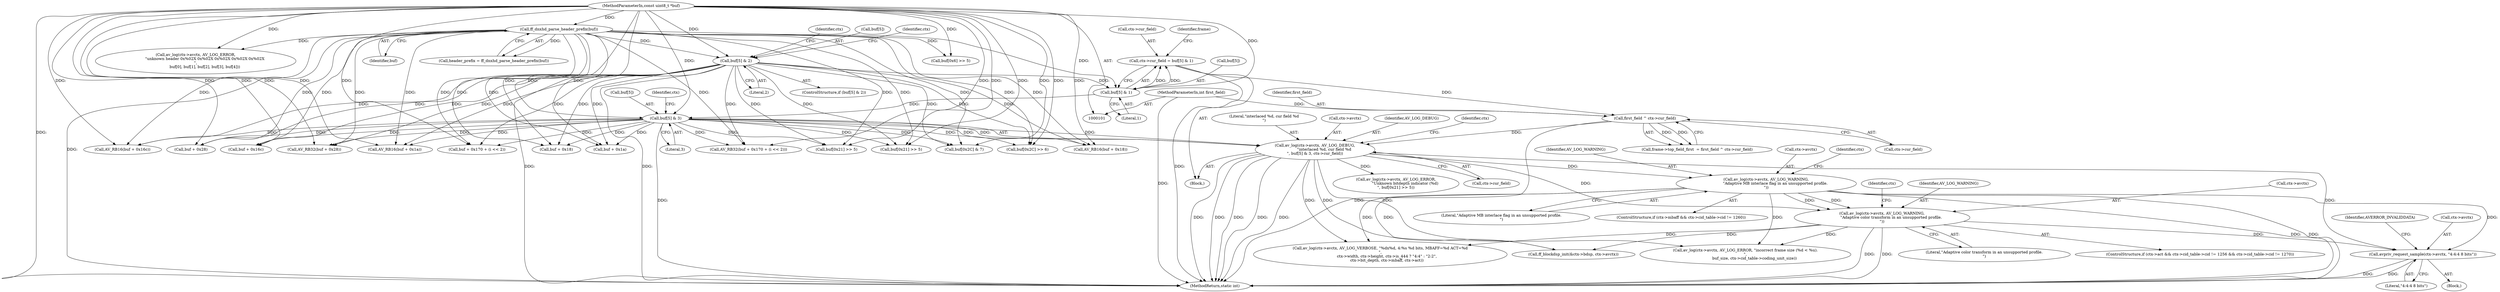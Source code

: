 digraph "0_FFmpeg_296debd213bd6dce7647cedd34eb64e5b94cdc92@pointer" {
"1000378" [label="(Call,avpriv_request_sample(ctx->avctx, \"4:4:4 8 bits\"))"];
"1000351" [label="(Call,av_log(ctx->avctx, AV_LOG_WARNING,\n               \"Adaptive color transform in an unsupported profile.\n\"))"];
"1000195" [label="(Call,av_log(ctx->avctx, AV_LOG_DEBUG,\n               \"interlaced %d, cur field %d\n\", buf[5] & 3, ctx->cur_field))"];
"1000201" [label="(Call,buf[5] & 3)"];
"1000135" [label="(Call,ff_dnxhd_parse_header_prefix(buf))"];
"1000104" [label="(MethodParameterIn,const uint8_t *buf)"];
"1000176" [label="(Call,buf[5] & 1)"];
"1000166" [label="(Call,buf[5] & 2)"];
"1000190" [label="(Call,first_field ^ ctx->cur_field)"];
"1000106" [label="(MethodParameterIn,int first_field)"];
"1000172" [label="(Call,ctx->cur_field = buf[5] & 1)"];
"1000316" [label="(Call,av_log(ctx->avctx, AV_LOG_WARNING,\n               \"Adaptive MB interlace flag in an unsupported profile.\n\"))"];
"1000384" [label="(Identifier,AVERROR_INVALIDDATA)"];
"1000281" [label="(Call,AV_RB32(buf + 0x28))"];
"1000244" [label="(Call,buf[0x21] >> 5)"];
"1000320" [label="(Identifier,AV_LOG_WARNING)"];
"1000195" [label="(Call,av_log(ctx->avctx, AV_LOG_DEBUG,\n               \"interlaced %d, cur field %d\n\", buf[5] & 3, ctx->cur_field))"];
"1000180" [label="(Literal,1)"];
"1000272" [label="(Call,buf[0x21] >> 5)"];
"1000618" [label="(Call,AV_RB16(buf + 0x16c))"];
"1000863" [label="(MethodReturn,static int)"];
"1000142" [label="(Call,av_log(ctx->avctx, AV_LOG_ERROR,\n               \"unknown header 0x%02X 0x%02X 0x%02X 0x%02X 0x%02X\n\",\n               buf[0], buf[1], buf[2], buf[3], buf[4]))"];
"1000205" [label="(Literal,3)"];
"1000282" [label="(Call,buf + 0x28)"];
"1000321" [label="(Literal,\"Adaptive MB interlace flag in an unsupported profile.\n\")"];
"1000200" [label="(Literal,\"interlaced %d, cur field %d\n\")"];
"1000183" [label="(Identifier,frame)"];
"1000316" [label="(Call,av_log(ctx->avctx, AV_LOG_WARNING,\n               \"Adaptive MB interlace flag in an unsupported profile.\n\"))"];
"1000173" [label="(Call,ctx->cur_field)"];
"1000186" [label="(Call,frame->top_field_first  = first_field ^ ctx->cur_field)"];
"1000136" [label="(Identifier,buf)"];
"1000170" [label="(Literal,2)"];
"1000359" [label="(Identifier,ctx)"];
"1000135" [label="(Call,ff_dnxhd_parse_header_prefix(buf))"];
"1000176" [label="(Call,buf[5] & 1)"];
"1000266" [label="(Call,av_log(ctx->avctx, AV_LOG_ERROR,\n               \"Unknown bitdepth indicator (%d)\n\", buf[0x21] >> 5))"];
"1000619" [label="(Call,buf + 0x16c)"];
"1000177" [label="(Call,buf[5])"];
"1000172" [label="(Call,ctx->cur_field = buf[5] & 1)"];
"1000317" [label="(Call,ctx->avctx)"];
"1000206" [label="(Call,ctx->cur_field)"];
"1000192" [label="(Call,ctx->cur_field)"];
"1000351" [label="(Call,av_log(ctx->avctx, AV_LOG_WARNING,\n               \"Adaptive color transform in an unsupported profile.\n\"))"];
"1000239" [label="(Call,AV_RB16(buf + 0x1a))"];
"1000807" [label="(Call,buf + 0x170 + (i << 2))"];
"1000232" [label="(Call,buf + 0x18)"];
"1000174" [label="(Identifier,ctx)"];
"1000355" [label="(Identifier,AV_LOG_WARNING)"];
"1000356" [label="(Literal,\"Adaptive color transform in an unsupported profile.\n\")"];
"1000190" [label="(Call,first_field ^ ctx->cur_field)"];
"1000331" [label="(ControlStructure,if (ctx->act && ctx->cid_table->cid != 1256 && ctx->cid_table->cid != 1270))"];
"1000377" [label="(Block,)"];
"1000240" [label="(Call,buf + 0x1a)"];
"1000165" [label="(ControlStructure,if (buf[5] & 2))"];
"1000382" [label="(Literal,\"4:4:4 8 bits\")"];
"1000106" [label="(MethodParameterIn,int first_field)"];
"1000378" [label="(Call,avpriv_request_sample(ctx->avctx, \"4:4:4 8 bits\"))"];
"1000133" [label="(Call,header_prefix = ff_dnxhd_parse_header_prefix(buf))"];
"1000202" [label="(Call,buf[5])"];
"1000221" [label="(Call,buf[0x6] >> 5)"];
"1000589" [label="(Call,av_log(ctx->avctx, AV_LOG_ERROR, \"incorrect frame size (%d < %u).\n\",\n               buf_size, ctx->cid_table->coding_unit_size))"];
"1000104" [label="(MethodParameterIn,const uint8_t *buf)"];
"1000806" [label="(Call,AV_RB32(buf + 0x170 + (i << 2)))"];
"1000326" [label="(Call,buf[0x2C] & 7)"];
"1000643" [label="(Call,av_log(ctx->avctx, AV_LOG_VERBOSE, \"%dx%d, 4:%s %d bits, MBAFF=%d ACT=%d\n\",\n           ctx->width, ctx->height, ctx->is_444 ? \"4:4\" : \"2:2\",\n           ctx->bit_depth, ctx->mbaff, ctx->act))"];
"1000207" [label="(Identifier,ctx)"];
"1000196" [label="(Call,ctx->avctx)"];
"1000199" [label="(Identifier,AV_LOG_DEBUG)"];
"1000324" [label="(Identifier,ctx)"];
"1000201" [label="(Call,buf[5] & 3)"];
"1000304" [label="(ControlStructure,if (ctx->mbaff && ctx->cid_table->cid != 1260))"];
"1000231" [label="(Call,AV_RB16(buf + 0x18))"];
"1000167" [label="(Call,buf[5])"];
"1000191" [label="(Identifier,first_field)"];
"1000171" [label="(Block,)"];
"1000352" [label="(Call,ctx->avctx)"];
"1000166" [label="(Call,buf[5] & 2)"];
"1000499" [label="(Call,ff_blockdsp_init(&ctx->bdsp, ctx->avctx))"];
"1000218" [label="(Identifier,ctx)"];
"1000213" [label="(Identifier,ctx)"];
"1000379" [label="(Call,ctx->avctx)"];
"1000362" [label="(Call,buf[0x2C] >> 6)"];
"1000378" -> "1000377"  [label="AST: "];
"1000378" -> "1000382"  [label="CFG: "];
"1000379" -> "1000378"  [label="AST: "];
"1000382" -> "1000378"  [label="AST: "];
"1000384" -> "1000378"  [label="CFG: "];
"1000378" -> "1000863"  [label="DDG: "];
"1000378" -> "1000863"  [label="DDG: "];
"1000351" -> "1000378"  [label="DDG: "];
"1000195" -> "1000378"  [label="DDG: "];
"1000316" -> "1000378"  [label="DDG: "];
"1000351" -> "1000331"  [label="AST: "];
"1000351" -> "1000356"  [label="CFG: "];
"1000352" -> "1000351"  [label="AST: "];
"1000355" -> "1000351"  [label="AST: "];
"1000356" -> "1000351"  [label="AST: "];
"1000359" -> "1000351"  [label="CFG: "];
"1000351" -> "1000863"  [label="DDG: "];
"1000351" -> "1000863"  [label="DDG: "];
"1000195" -> "1000351"  [label="DDG: "];
"1000316" -> "1000351"  [label="DDG: "];
"1000316" -> "1000351"  [label="DDG: "];
"1000351" -> "1000499"  [label="DDG: "];
"1000351" -> "1000589"  [label="DDG: "];
"1000351" -> "1000643"  [label="DDG: "];
"1000195" -> "1000171"  [label="AST: "];
"1000195" -> "1000206"  [label="CFG: "];
"1000196" -> "1000195"  [label="AST: "];
"1000199" -> "1000195"  [label="AST: "];
"1000200" -> "1000195"  [label="AST: "];
"1000201" -> "1000195"  [label="AST: "];
"1000206" -> "1000195"  [label="AST: "];
"1000218" -> "1000195"  [label="CFG: "];
"1000195" -> "1000863"  [label="DDG: "];
"1000195" -> "1000863"  [label="DDG: "];
"1000195" -> "1000863"  [label="DDG: "];
"1000195" -> "1000863"  [label="DDG: "];
"1000195" -> "1000863"  [label="DDG: "];
"1000201" -> "1000195"  [label="DDG: "];
"1000201" -> "1000195"  [label="DDG: "];
"1000190" -> "1000195"  [label="DDG: "];
"1000195" -> "1000266"  [label="DDG: "];
"1000195" -> "1000316"  [label="DDG: "];
"1000195" -> "1000499"  [label="DDG: "];
"1000195" -> "1000589"  [label="DDG: "];
"1000195" -> "1000643"  [label="DDG: "];
"1000201" -> "1000205"  [label="CFG: "];
"1000202" -> "1000201"  [label="AST: "];
"1000205" -> "1000201"  [label="AST: "];
"1000207" -> "1000201"  [label="CFG: "];
"1000201" -> "1000863"  [label="DDG: "];
"1000135" -> "1000201"  [label="DDG: "];
"1000176" -> "1000201"  [label="DDG: "];
"1000104" -> "1000201"  [label="DDG: "];
"1000201" -> "1000231"  [label="DDG: "];
"1000201" -> "1000232"  [label="DDG: "];
"1000201" -> "1000239"  [label="DDG: "];
"1000201" -> "1000240"  [label="DDG: "];
"1000201" -> "1000244"  [label="DDG: "];
"1000201" -> "1000272"  [label="DDG: "];
"1000201" -> "1000281"  [label="DDG: "];
"1000201" -> "1000282"  [label="DDG: "];
"1000201" -> "1000326"  [label="DDG: "];
"1000201" -> "1000362"  [label="DDG: "];
"1000201" -> "1000618"  [label="DDG: "];
"1000201" -> "1000619"  [label="DDG: "];
"1000201" -> "1000806"  [label="DDG: "];
"1000201" -> "1000807"  [label="DDG: "];
"1000135" -> "1000133"  [label="AST: "];
"1000135" -> "1000136"  [label="CFG: "];
"1000136" -> "1000135"  [label="AST: "];
"1000133" -> "1000135"  [label="CFG: "];
"1000135" -> "1000863"  [label="DDG: "];
"1000135" -> "1000133"  [label="DDG: "];
"1000104" -> "1000135"  [label="DDG: "];
"1000135" -> "1000142"  [label="DDG: "];
"1000135" -> "1000166"  [label="DDG: "];
"1000135" -> "1000176"  [label="DDG: "];
"1000135" -> "1000221"  [label="DDG: "];
"1000135" -> "1000231"  [label="DDG: "];
"1000135" -> "1000232"  [label="DDG: "];
"1000135" -> "1000239"  [label="DDG: "];
"1000135" -> "1000240"  [label="DDG: "];
"1000135" -> "1000244"  [label="DDG: "];
"1000135" -> "1000272"  [label="DDG: "];
"1000135" -> "1000281"  [label="DDG: "];
"1000135" -> "1000282"  [label="DDG: "];
"1000135" -> "1000326"  [label="DDG: "];
"1000135" -> "1000362"  [label="DDG: "];
"1000135" -> "1000618"  [label="DDG: "];
"1000135" -> "1000619"  [label="DDG: "];
"1000135" -> "1000806"  [label="DDG: "];
"1000135" -> "1000807"  [label="DDG: "];
"1000104" -> "1000101"  [label="AST: "];
"1000104" -> "1000863"  [label="DDG: "];
"1000104" -> "1000142"  [label="DDG: "];
"1000104" -> "1000166"  [label="DDG: "];
"1000104" -> "1000176"  [label="DDG: "];
"1000104" -> "1000221"  [label="DDG: "];
"1000104" -> "1000231"  [label="DDG: "];
"1000104" -> "1000232"  [label="DDG: "];
"1000104" -> "1000239"  [label="DDG: "];
"1000104" -> "1000240"  [label="DDG: "];
"1000104" -> "1000244"  [label="DDG: "];
"1000104" -> "1000272"  [label="DDG: "];
"1000104" -> "1000281"  [label="DDG: "];
"1000104" -> "1000282"  [label="DDG: "];
"1000104" -> "1000326"  [label="DDG: "];
"1000104" -> "1000362"  [label="DDG: "];
"1000104" -> "1000618"  [label="DDG: "];
"1000104" -> "1000619"  [label="DDG: "];
"1000104" -> "1000806"  [label="DDG: "];
"1000104" -> "1000807"  [label="DDG: "];
"1000176" -> "1000172"  [label="AST: "];
"1000176" -> "1000180"  [label="CFG: "];
"1000177" -> "1000176"  [label="AST: "];
"1000180" -> "1000176"  [label="AST: "];
"1000172" -> "1000176"  [label="CFG: "];
"1000176" -> "1000172"  [label="DDG: "];
"1000176" -> "1000172"  [label="DDG: "];
"1000166" -> "1000176"  [label="DDG: "];
"1000166" -> "1000165"  [label="AST: "];
"1000166" -> "1000170"  [label="CFG: "];
"1000167" -> "1000166"  [label="AST: "];
"1000170" -> "1000166"  [label="AST: "];
"1000174" -> "1000166"  [label="CFG: "];
"1000213" -> "1000166"  [label="CFG: "];
"1000166" -> "1000863"  [label="DDG: "];
"1000166" -> "1000863"  [label="DDG: "];
"1000166" -> "1000231"  [label="DDG: "];
"1000166" -> "1000232"  [label="DDG: "];
"1000166" -> "1000239"  [label="DDG: "];
"1000166" -> "1000240"  [label="DDG: "];
"1000166" -> "1000244"  [label="DDG: "];
"1000166" -> "1000272"  [label="DDG: "];
"1000166" -> "1000281"  [label="DDG: "];
"1000166" -> "1000282"  [label="DDG: "];
"1000166" -> "1000326"  [label="DDG: "];
"1000166" -> "1000362"  [label="DDG: "];
"1000166" -> "1000618"  [label="DDG: "];
"1000166" -> "1000619"  [label="DDG: "];
"1000166" -> "1000806"  [label="DDG: "];
"1000166" -> "1000807"  [label="DDG: "];
"1000190" -> "1000186"  [label="AST: "];
"1000190" -> "1000192"  [label="CFG: "];
"1000191" -> "1000190"  [label="AST: "];
"1000192" -> "1000190"  [label="AST: "];
"1000186" -> "1000190"  [label="CFG: "];
"1000190" -> "1000863"  [label="DDG: "];
"1000190" -> "1000186"  [label="DDG: "];
"1000190" -> "1000186"  [label="DDG: "];
"1000106" -> "1000190"  [label="DDG: "];
"1000172" -> "1000190"  [label="DDG: "];
"1000106" -> "1000101"  [label="AST: "];
"1000106" -> "1000863"  [label="DDG: "];
"1000172" -> "1000171"  [label="AST: "];
"1000173" -> "1000172"  [label="AST: "];
"1000183" -> "1000172"  [label="CFG: "];
"1000172" -> "1000863"  [label="DDG: "];
"1000316" -> "1000304"  [label="AST: "];
"1000316" -> "1000321"  [label="CFG: "];
"1000317" -> "1000316"  [label="AST: "];
"1000320" -> "1000316"  [label="AST: "];
"1000321" -> "1000316"  [label="AST: "];
"1000324" -> "1000316"  [label="CFG: "];
"1000316" -> "1000863"  [label="DDG: "];
"1000316" -> "1000863"  [label="DDG: "];
"1000316" -> "1000499"  [label="DDG: "];
"1000316" -> "1000589"  [label="DDG: "];
"1000316" -> "1000643"  [label="DDG: "];
}
